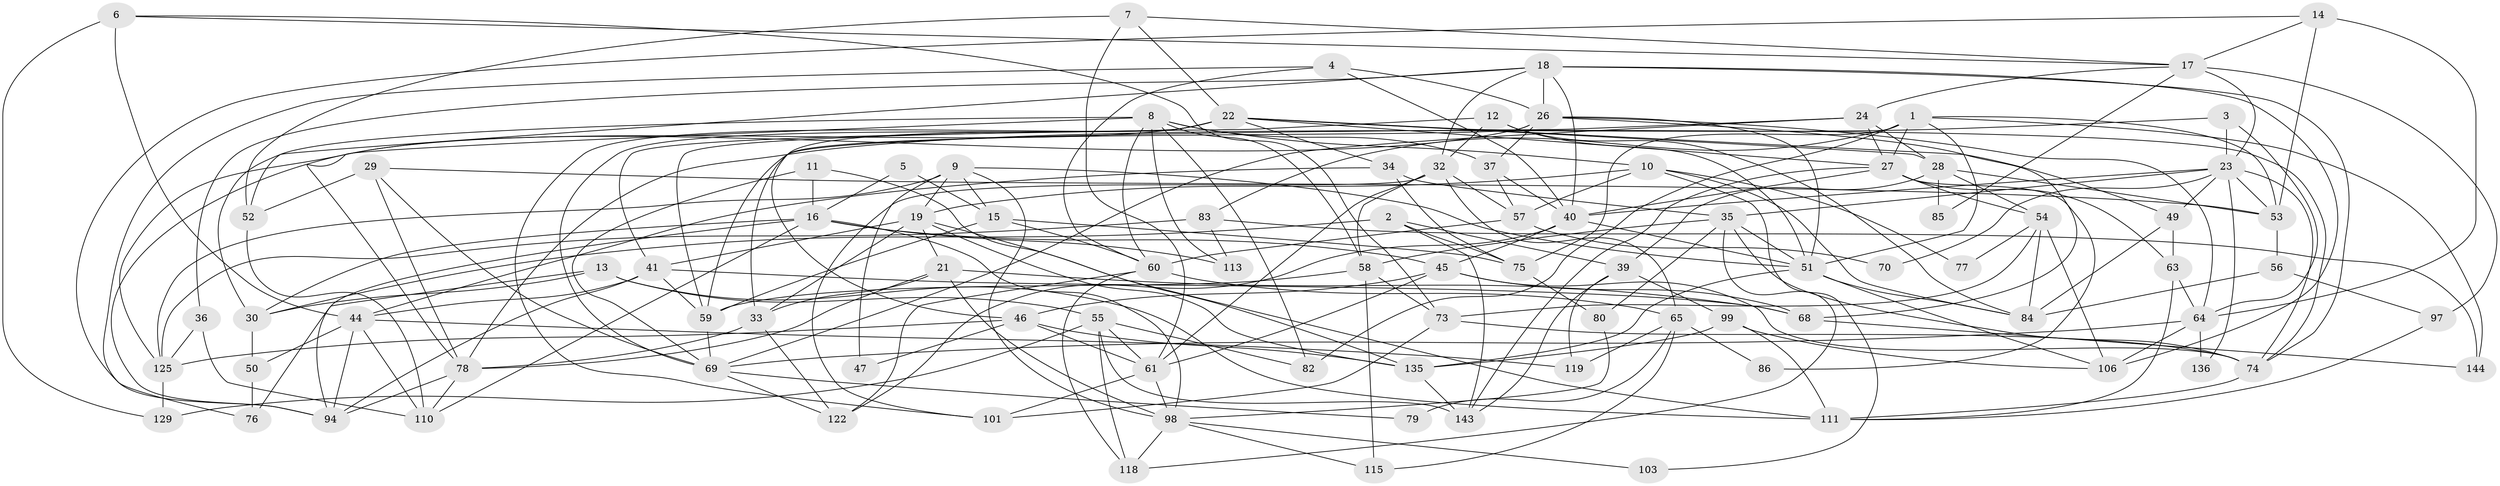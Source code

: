 // Generated by graph-tools (version 1.1) at 2025/24/03/03/25 07:24:01]
// undirected, 93 vertices, 234 edges
graph export_dot {
graph [start="1"]
  node [color=gray90,style=filled];
  1 [super="+25"];
  2 [super="+127"];
  3 [super="+133"];
  4;
  5;
  6;
  7;
  8 [super="+137"];
  9 [super="+102"];
  10 [super="+88"];
  11;
  12 [super="+62"];
  13 [super="+116"];
  14;
  15 [super="+131"];
  16 [super="+20"];
  17 [super="+96"];
  18 [super="+31"];
  19 [super="+90"];
  21;
  22 [super="+38"];
  23 [super="+126"];
  24;
  26 [super="+71"];
  27 [super="+95"];
  28 [super="+109"];
  29;
  30 [super="+92"];
  32 [super="+43"];
  33 [super="+93"];
  34;
  35 [super="+42"];
  36;
  37;
  39 [super="+48"];
  40 [super="+134"];
  41 [super="+107"];
  44 [super="+100"];
  45;
  46 [super="+138"];
  47;
  49 [super="+66"];
  50;
  51 [super="+89"];
  52 [super="+121"];
  53 [super="+67"];
  54;
  55;
  56;
  57;
  58 [super="+139"];
  59 [super="+87"];
  60 [super="+120"];
  61 [super="+140"];
  63;
  64 [super="+72"];
  65 [super="+91"];
  68;
  69 [super="+105"];
  70;
  73 [super="+104"];
  74 [super="+114"];
  75 [super="+128"];
  76 [super="+81"];
  77;
  78 [super="+112"];
  79;
  80;
  82 [super="+142"];
  83 [super="+108"];
  84 [super="+117"];
  85;
  86;
  94;
  97;
  98 [super="+123"];
  99;
  101 [super="+141"];
  103;
  106 [super="+132"];
  110 [super="+124"];
  111 [super="+130"];
  113;
  115;
  118;
  119;
  122;
  125;
  129;
  135;
  136;
  143;
  144;
  1 -- 51;
  1 -- 82;
  1 -- 83;
  1 -- 144;
  1 -- 27;
  1 -- 53;
  1 -- 75;
  2 -- 39;
  2 -- 75;
  2 -- 30;
  2 -- 143;
  3 -- 78;
  3 -- 64;
  3 -- 23;
  4 -- 26;
  4 -- 40;
  4 -- 76;
  4 -- 60;
  5 -- 16;
  5 -- 15;
  6 -- 44;
  6 -- 129;
  6 -- 17;
  6 -- 73;
  7 -- 61;
  7 -- 17;
  7 -- 52;
  7 -- 22;
  8 -- 37;
  8 -- 10;
  8 -- 58;
  8 -- 113;
  8 -- 82;
  8 -- 78;
  8 -- 60;
  8 -- 30;
  9 -- 15;
  9 -- 19;
  9 -- 47;
  9 -- 98;
  9 -- 125;
  9 -- 51;
  10 -- 77;
  10 -- 103;
  10 -- 84;
  10 -- 57;
  10 -- 19;
  11 -- 135;
  11 -- 16;
  11 -- 69;
  12 -- 59;
  12 -- 84;
  12 -- 51;
  12 -- 32;
  13 -- 55;
  13 -- 30;
  13 -- 76;
  13 -- 111;
  14 -- 64;
  14 -- 94;
  14 -- 17;
  14 -- 53;
  15 -- 59;
  15 -- 60;
  15 -- 75;
  16 -- 110;
  16 -- 113;
  16 -- 98;
  16 -- 94;
  16 -- 45;
  16 -- 30;
  17 -- 97;
  17 -- 85;
  17 -- 24;
  17 -- 23;
  18 -- 32;
  18 -- 74;
  18 -- 26;
  18 -- 36;
  18 -- 52;
  18 -- 106;
  18 -- 40;
  19 -- 21;
  19 -- 135;
  19 -- 33;
  19 -- 111;
  19 -- 41;
  21 -- 68;
  21 -- 33;
  21 -- 78;
  21 -- 98;
  22 -- 34;
  22 -- 49;
  22 -- 74;
  22 -- 101;
  22 -- 125;
  22 -- 46;
  22 -- 69;
  22 -- 41;
  22 -- 27;
  22 -- 28;
  23 -- 35;
  23 -- 70;
  23 -- 53;
  23 -- 49;
  23 -- 136;
  23 -- 74;
  23 -- 40;
  24 -- 59;
  24 -- 69;
  24 -- 28;
  24 -- 27;
  26 -- 94;
  26 -- 51;
  26 -- 68;
  26 -- 37;
  26 -- 64;
  26 -- 33;
  27 -- 54;
  27 -- 63;
  27 -- 143;
  27 -- 86;
  27 -- 40;
  28 -- 54;
  28 -- 53;
  28 -- 85;
  28 -- 39;
  29 -- 69;
  29 -- 53;
  29 -- 52;
  29 -- 78;
  30 -- 50;
  32 -- 57;
  32 -- 101;
  32 -- 58;
  32 -- 61;
  32 -- 65;
  33 -- 78;
  33 -- 122;
  34 -- 75;
  34 -- 35;
  34 -- 44;
  35 -- 58;
  35 -- 80;
  35 -- 118;
  35 -- 74;
  35 -- 51;
  36 -- 110;
  36 -- 125;
  37 -- 40;
  37 -- 57;
  39 -- 143;
  39 -- 119;
  39 -- 99;
  40 -- 122;
  40 -- 51;
  40 -- 45;
  41 -- 59;
  41 -- 68;
  41 -- 44;
  41 -- 94;
  44 -- 94;
  44 -- 110;
  44 -- 119;
  44 -- 50;
  45 -- 61;
  45 -- 68;
  45 -- 74;
  45 -- 46;
  46 -- 125;
  46 -- 135;
  46 -- 47;
  46 -- 61;
  49 -- 84 [weight=2];
  49 -- 63;
  50 -- 76;
  51 -- 135;
  51 -- 84;
  51 -- 106;
  52 -- 110;
  53 -- 56;
  54 -- 73;
  54 -- 77;
  54 -- 106;
  54 -- 84;
  55 -- 61;
  55 -- 143;
  55 -- 118;
  55 -- 129;
  55 -- 82;
  56 -- 84;
  56 -- 97;
  57 -- 60;
  57 -- 70;
  58 -- 73;
  58 -- 115;
  58 -- 59;
  59 -- 69;
  60 -- 118;
  60 -- 65;
  60 -- 122;
  61 -- 98;
  61 -- 101;
  63 -- 64;
  63 -- 111;
  64 -- 106;
  64 -- 136;
  64 -- 69;
  65 -- 115;
  65 -- 79;
  65 -- 86;
  65 -- 119;
  68 -- 144;
  69 -- 122;
  69 -- 79;
  73 -- 101 [weight=2];
  73 -- 74;
  74 -- 111;
  75 -- 80;
  78 -- 94;
  78 -- 110;
  80 -- 98;
  83 -- 113;
  83 -- 125;
  83 -- 144;
  97 -- 111;
  98 -- 115;
  98 -- 118;
  98 -- 103;
  99 -- 135;
  99 -- 111;
  99 -- 106;
  125 -- 129;
  135 -- 143;
}
